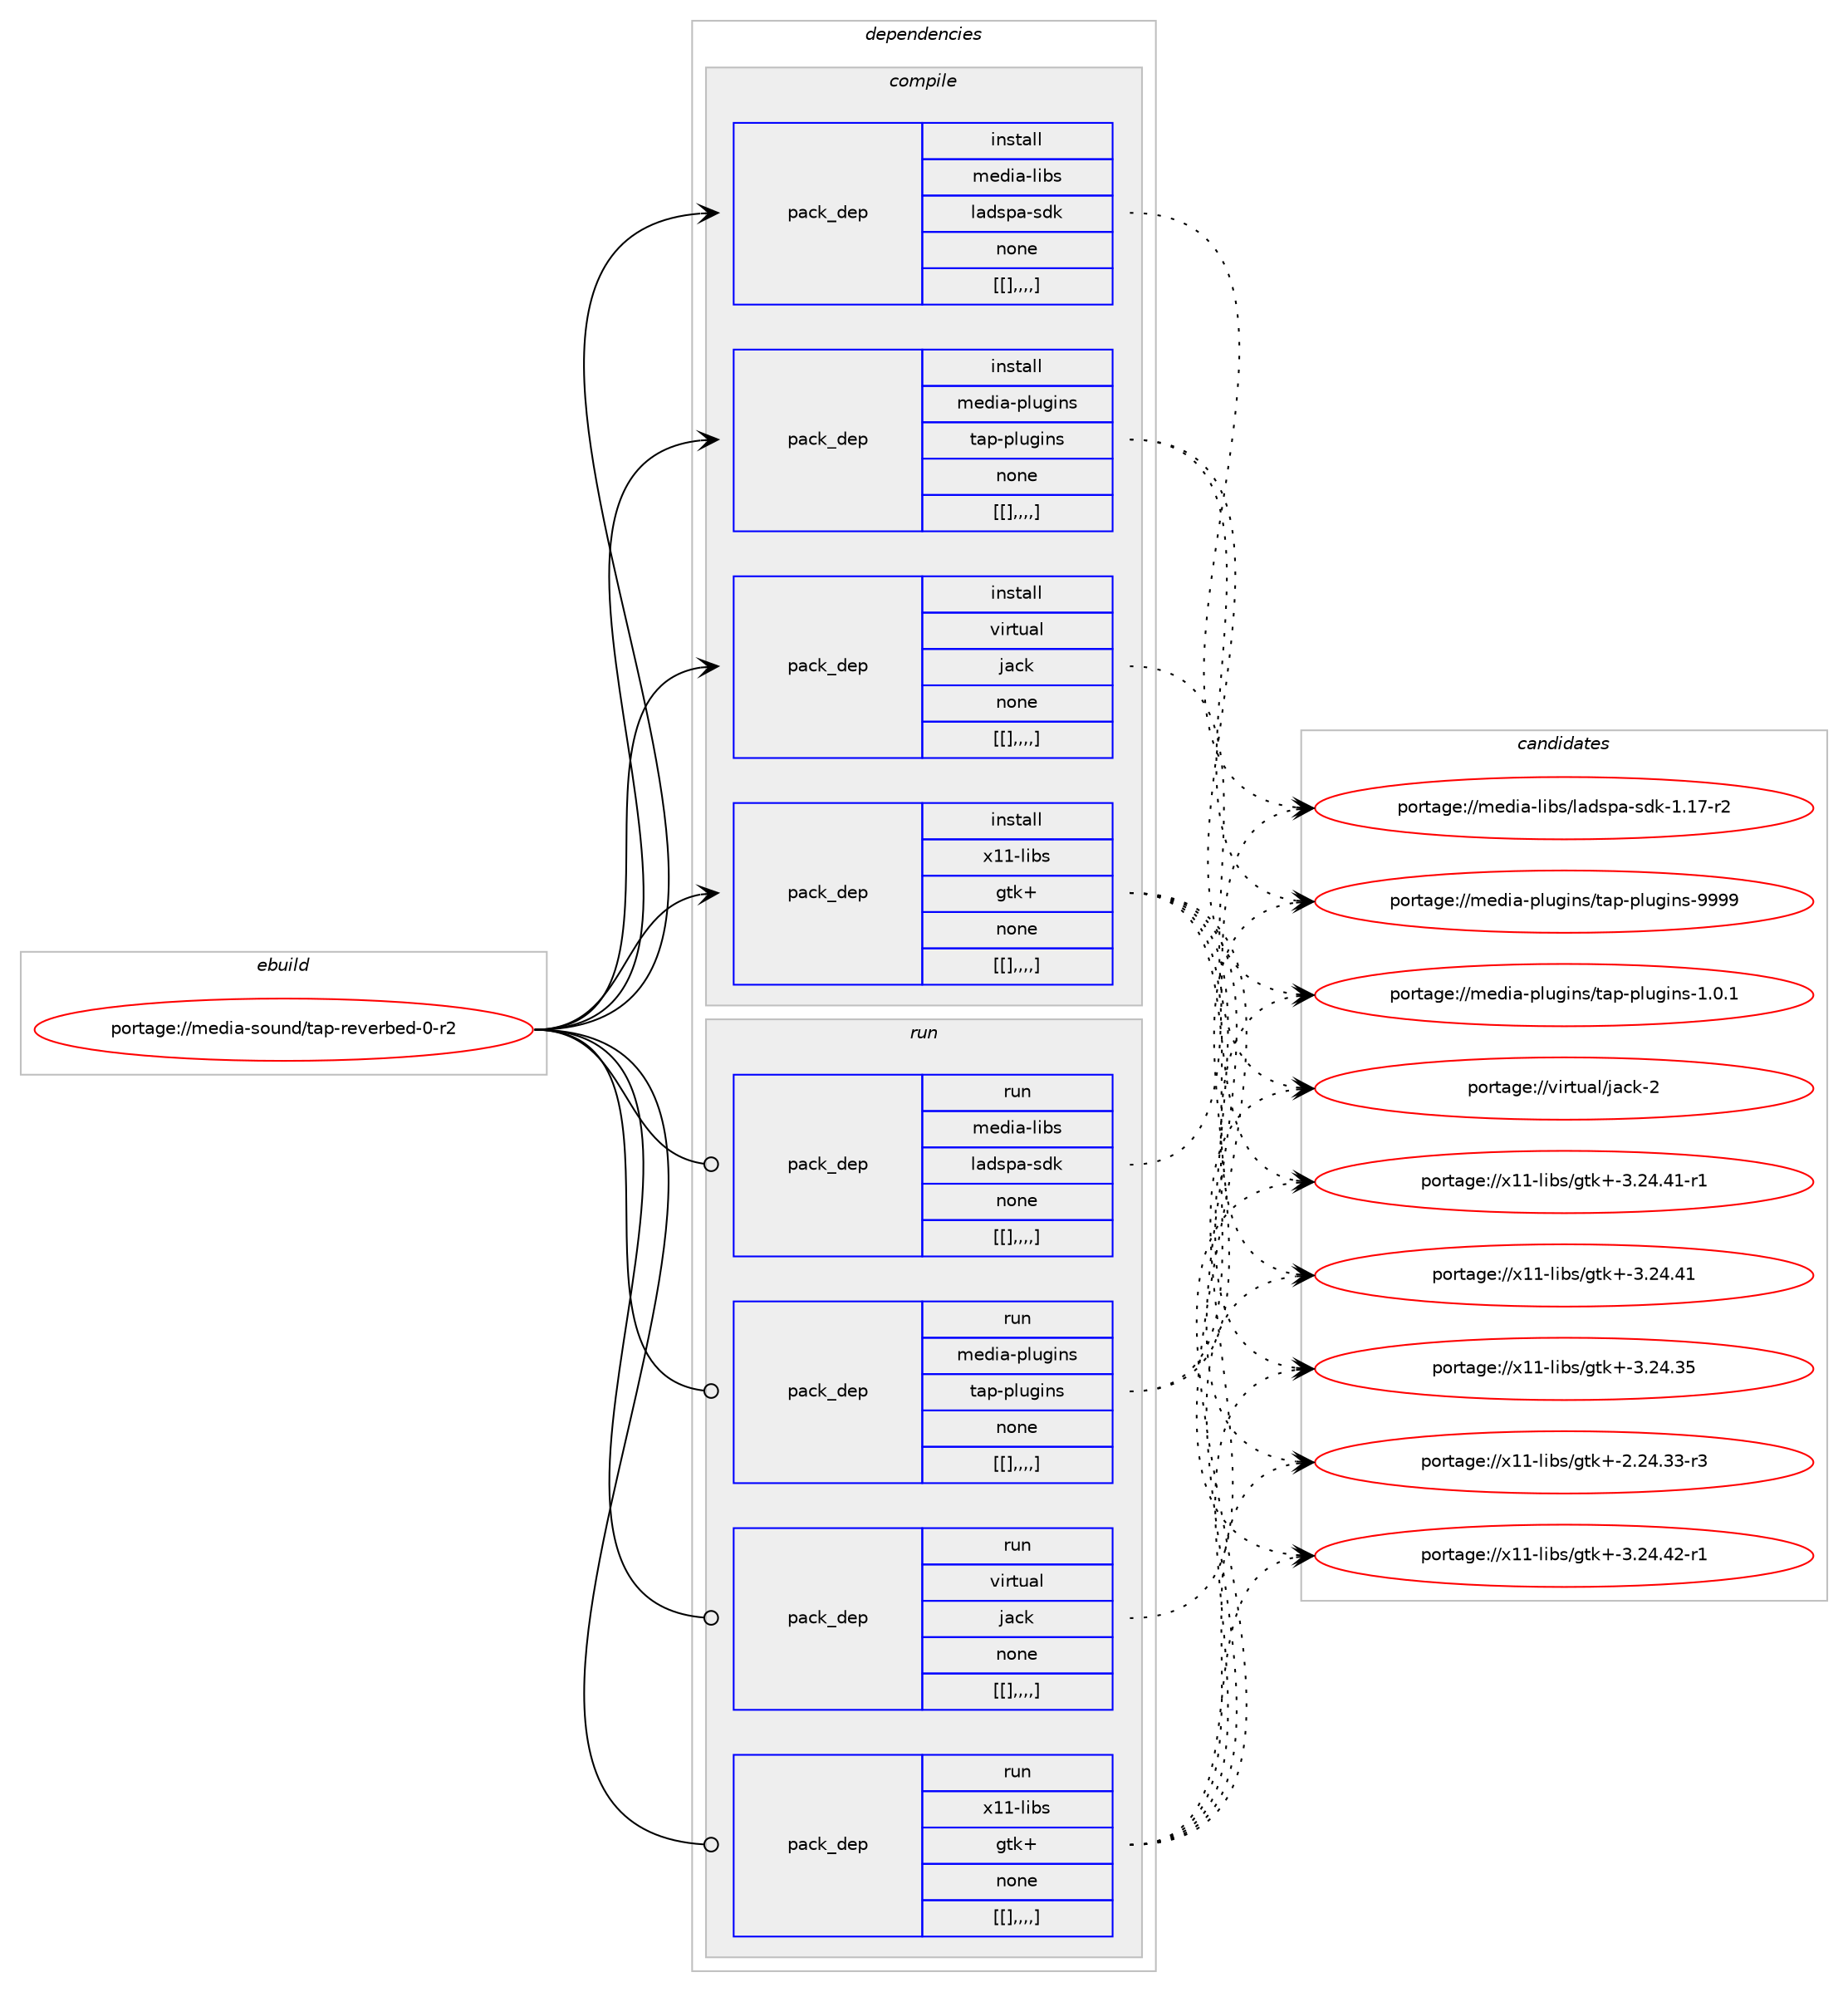 digraph prolog {

# *************
# Graph options
# *************

newrank=true;
concentrate=true;
compound=true;
graph [rankdir=LR,fontname=Helvetica,fontsize=10,ranksep=1.5];#, ranksep=2.5, nodesep=0.2];
edge  [arrowhead=vee];
node  [fontname=Helvetica,fontsize=10];

# **********
# The ebuild
# **********

subgraph cluster_leftcol {
color=gray;
label=<<i>ebuild</i>>;
id [label="portage://media-sound/tap-reverbed-0-r2", color=red, width=4, href="../media-sound/tap-reverbed-0-r2.svg"];
}

# ****************
# The dependencies
# ****************

subgraph cluster_midcol {
color=gray;
label=<<i>dependencies</i>>;
subgraph cluster_compile {
fillcolor="#eeeeee";
style=filled;
label=<<i>compile</i>>;
subgraph pack250904 {
dependency339279 [label=<<TABLE BORDER="0" CELLBORDER="1" CELLSPACING="0" CELLPADDING="4" WIDTH="220"><TR><TD ROWSPAN="6" CELLPADDING="30">pack_dep</TD></TR><TR><TD WIDTH="110">install</TD></TR><TR><TD>media-libs</TD></TR><TR><TD>ladspa-sdk</TD></TR><TR><TD>none</TD></TR><TR><TD>[[],,,,]</TD></TR></TABLE>>, shape=none, color=blue];
}
id:e -> dependency339279:w [weight=20,style="solid",arrowhead="vee"];
subgraph pack250905 {
dependency339280 [label=<<TABLE BORDER="0" CELLBORDER="1" CELLSPACING="0" CELLPADDING="4" WIDTH="220"><TR><TD ROWSPAN="6" CELLPADDING="30">pack_dep</TD></TR><TR><TD WIDTH="110">install</TD></TR><TR><TD>media-plugins</TD></TR><TR><TD>tap-plugins</TD></TR><TR><TD>none</TD></TR><TR><TD>[[],,,,]</TD></TR></TABLE>>, shape=none, color=blue];
}
id:e -> dependency339280:w [weight=20,style="solid",arrowhead="vee"];
subgraph pack250906 {
dependency339281 [label=<<TABLE BORDER="0" CELLBORDER="1" CELLSPACING="0" CELLPADDING="4" WIDTH="220"><TR><TD ROWSPAN="6" CELLPADDING="30">pack_dep</TD></TR><TR><TD WIDTH="110">install</TD></TR><TR><TD>virtual</TD></TR><TR><TD>jack</TD></TR><TR><TD>none</TD></TR><TR><TD>[[],,,,]</TD></TR></TABLE>>, shape=none, color=blue];
}
id:e -> dependency339281:w [weight=20,style="solid",arrowhead="vee"];
subgraph pack250907 {
dependency339282 [label=<<TABLE BORDER="0" CELLBORDER="1" CELLSPACING="0" CELLPADDING="4" WIDTH="220"><TR><TD ROWSPAN="6" CELLPADDING="30">pack_dep</TD></TR><TR><TD WIDTH="110">install</TD></TR><TR><TD>x11-libs</TD></TR><TR><TD>gtk+</TD></TR><TR><TD>none</TD></TR><TR><TD>[[],,,,]</TD></TR></TABLE>>, shape=none, color=blue];
}
id:e -> dependency339282:w [weight=20,style="solid",arrowhead="vee"];
}
subgraph cluster_compileandrun {
fillcolor="#eeeeee";
style=filled;
label=<<i>compile and run</i>>;
}
subgraph cluster_run {
fillcolor="#eeeeee";
style=filled;
label=<<i>run</i>>;
subgraph pack250908 {
dependency339283 [label=<<TABLE BORDER="0" CELLBORDER="1" CELLSPACING="0" CELLPADDING="4" WIDTH="220"><TR><TD ROWSPAN="6" CELLPADDING="30">pack_dep</TD></TR><TR><TD WIDTH="110">run</TD></TR><TR><TD>media-libs</TD></TR><TR><TD>ladspa-sdk</TD></TR><TR><TD>none</TD></TR><TR><TD>[[],,,,]</TD></TR></TABLE>>, shape=none, color=blue];
}
id:e -> dependency339283:w [weight=20,style="solid",arrowhead="odot"];
subgraph pack250909 {
dependency339284 [label=<<TABLE BORDER="0" CELLBORDER="1" CELLSPACING="0" CELLPADDING="4" WIDTH="220"><TR><TD ROWSPAN="6" CELLPADDING="30">pack_dep</TD></TR><TR><TD WIDTH="110">run</TD></TR><TR><TD>media-plugins</TD></TR><TR><TD>tap-plugins</TD></TR><TR><TD>none</TD></TR><TR><TD>[[],,,,]</TD></TR></TABLE>>, shape=none, color=blue];
}
id:e -> dependency339284:w [weight=20,style="solid",arrowhead="odot"];
subgraph pack250910 {
dependency339285 [label=<<TABLE BORDER="0" CELLBORDER="1" CELLSPACING="0" CELLPADDING="4" WIDTH="220"><TR><TD ROWSPAN="6" CELLPADDING="30">pack_dep</TD></TR><TR><TD WIDTH="110">run</TD></TR><TR><TD>virtual</TD></TR><TR><TD>jack</TD></TR><TR><TD>none</TD></TR><TR><TD>[[],,,,]</TD></TR></TABLE>>, shape=none, color=blue];
}
id:e -> dependency339285:w [weight=20,style="solid",arrowhead="odot"];
subgraph pack250911 {
dependency339286 [label=<<TABLE BORDER="0" CELLBORDER="1" CELLSPACING="0" CELLPADDING="4" WIDTH="220"><TR><TD ROWSPAN="6" CELLPADDING="30">pack_dep</TD></TR><TR><TD WIDTH="110">run</TD></TR><TR><TD>x11-libs</TD></TR><TR><TD>gtk+</TD></TR><TR><TD>none</TD></TR><TR><TD>[[],,,,]</TD></TR></TABLE>>, shape=none, color=blue];
}
id:e -> dependency339286:w [weight=20,style="solid",arrowhead="odot"];
}
}

# **************
# The candidates
# **************

subgraph cluster_choices {
rank=same;
color=gray;
label=<<i>candidates</i>>;

subgraph choice250904 {
color=black;
nodesep=1;
choice1091011001059745108105981154710897100115112974511510010745494649554511450 [label="portage://media-libs/ladspa-sdk-1.17-r2", color=red, width=4,href="../media-libs/ladspa-sdk-1.17-r2.svg"];
dependency339279:e -> choice1091011001059745108105981154710897100115112974511510010745494649554511450:w [style=dotted,weight="100"];
}
subgraph choice250905 {
color=black;
nodesep=1;
choice10910110010597451121081171031051101154711697112451121081171031051101154557575757 [label="portage://media-plugins/tap-plugins-9999", color=red, width=4,href="../media-plugins/tap-plugins-9999.svg"];
choice1091011001059745112108117103105110115471169711245112108117103105110115454946484649 [label="portage://media-plugins/tap-plugins-1.0.1", color=red, width=4,href="../media-plugins/tap-plugins-1.0.1.svg"];
dependency339280:e -> choice10910110010597451121081171031051101154711697112451121081171031051101154557575757:w [style=dotted,weight="100"];
dependency339280:e -> choice1091011001059745112108117103105110115471169711245112108117103105110115454946484649:w [style=dotted,weight="100"];
}
subgraph choice250906 {
color=black;
nodesep=1;
choice118105114116117971084710697991074550 [label="portage://virtual/jack-2", color=red, width=4,href="../virtual/jack-2.svg"];
dependency339281:e -> choice118105114116117971084710697991074550:w [style=dotted,weight="100"];
}
subgraph choice250907 {
color=black;
nodesep=1;
choice12049494510810598115471031161074345514650524652504511449 [label="portage://x11-libs/gtk+-3.24.42-r1", color=red, width=4,href="../x11-libs/gtk+-3.24.42-r1.svg"];
choice12049494510810598115471031161074345514650524652494511449 [label="portage://x11-libs/gtk+-3.24.41-r1", color=red, width=4,href="../x11-libs/gtk+-3.24.41-r1.svg"];
choice1204949451081059811547103116107434551465052465249 [label="portage://x11-libs/gtk+-3.24.41", color=red, width=4,href="../x11-libs/gtk+-3.24.41.svg"];
choice1204949451081059811547103116107434551465052465153 [label="portage://x11-libs/gtk+-3.24.35", color=red, width=4,href="../x11-libs/gtk+-3.24.35.svg"];
choice12049494510810598115471031161074345504650524651514511451 [label="portage://x11-libs/gtk+-2.24.33-r3", color=red, width=4,href="../x11-libs/gtk+-2.24.33-r3.svg"];
dependency339282:e -> choice12049494510810598115471031161074345514650524652504511449:w [style=dotted,weight="100"];
dependency339282:e -> choice12049494510810598115471031161074345514650524652494511449:w [style=dotted,weight="100"];
dependency339282:e -> choice1204949451081059811547103116107434551465052465249:w [style=dotted,weight="100"];
dependency339282:e -> choice1204949451081059811547103116107434551465052465153:w [style=dotted,weight="100"];
dependency339282:e -> choice12049494510810598115471031161074345504650524651514511451:w [style=dotted,weight="100"];
}
subgraph choice250908 {
color=black;
nodesep=1;
choice1091011001059745108105981154710897100115112974511510010745494649554511450 [label="portage://media-libs/ladspa-sdk-1.17-r2", color=red, width=4,href="../media-libs/ladspa-sdk-1.17-r2.svg"];
dependency339283:e -> choice1091011001059745108105981154710897100115112974511510010745494649554511450:w [style=dotted,weight="100"];
}
subgraph choice250909 {
color=black;
nodesep=1;
choice10910110010597451121081171031051101154711697112451121081171031051101154557575757 [label="portage://media-plugins/tap-plugins-9999", color=red, width=4,href="../media-plugins/tap-plugins-9999.svg"];
choice1091011001059745112108117103105110115471169711245112108117103105110115454946484649 [label="portage://media-plugins/tap-plugins-1.0.1", color=red, width=4,href="../media-plugins/tap-plugins-1.0.1.svg"];
dependency339284:e -> choice10910110010597451121081171031051101154711697112451121081171031051101154557575757:w [style=dotted,weight="100"];
dependency339284:e -> choice1091011001059745112108117103105110115471169711245112108117103105110115454946484649:w [style=dotted,weight="100"];
}
subgraph choice250910 {
color=black;
nodesep=1;
choice118105114116117971084710697991074550 [label="portage://virtual/jack-2", color=red, width=4,href="../virtual/jack-2.svg"];
dependency339285:e -> choice118105114116117971084710697991074550:w [style=dotted,weight="100"];
}
subgraph choice250911 {
color=black;
nodesep=1;
choice12049494510810598115471031161074345514650524652504511449 [label="portage://x11-libs/gtk+-3.24.42-r1", color=red, width=4,href="../x11-libs/gtk+-3.24.42-r1.svg"];
choice12049494510810598115471031161074345514650524652494511449 [label="portage://x11-libs/gtk+-3.24.41-r1", color=red, width=4,href="../x11-libs/gtk+-3.24.41-r1.svg"];
choice1204949451081059811547103116107434551465052465249 [label="portage://x11-libs/gtk+-3.24.41", color=red, width=4,href="../x11-libs/gtk+-3.24.41.svg"];
choice1204949451081059811547103116107434551465052465153 [label="portage://x11-libs/gtk+-3.24.35", color=red, width=4,href="../x11-libs/gtk+-3.24.35.svg"];
choice12049494510810598115471031161074345504650524651514511451 [label="portage://x11-libs/gtk+-2.24.33-r3", color=red, width=4,href="../x11-libs/gtk+-2.24.33-r3.svg"];
dependency339286:e -> choice12049494510810598115471031161074345514650524652504511449:w [style=dotted,weight="100"];
dependency339286:e -> choice12049494510810598115471031161074345514650524652494511449:w [style=dotted,weight="100"];
dependency339286:e -> choice1204949451081059811547103116107434551465052465249:w [style=dotted,weight="100"];
dependency339286:e -> choice1204949451081059811547103116107434551465052465153:w [style=dotted,weight="100"];
dependency339286:e -> choice12049494510810598115471031161074345504650524651514511451:w [style=dotted,weight="100"];
}
}

}

